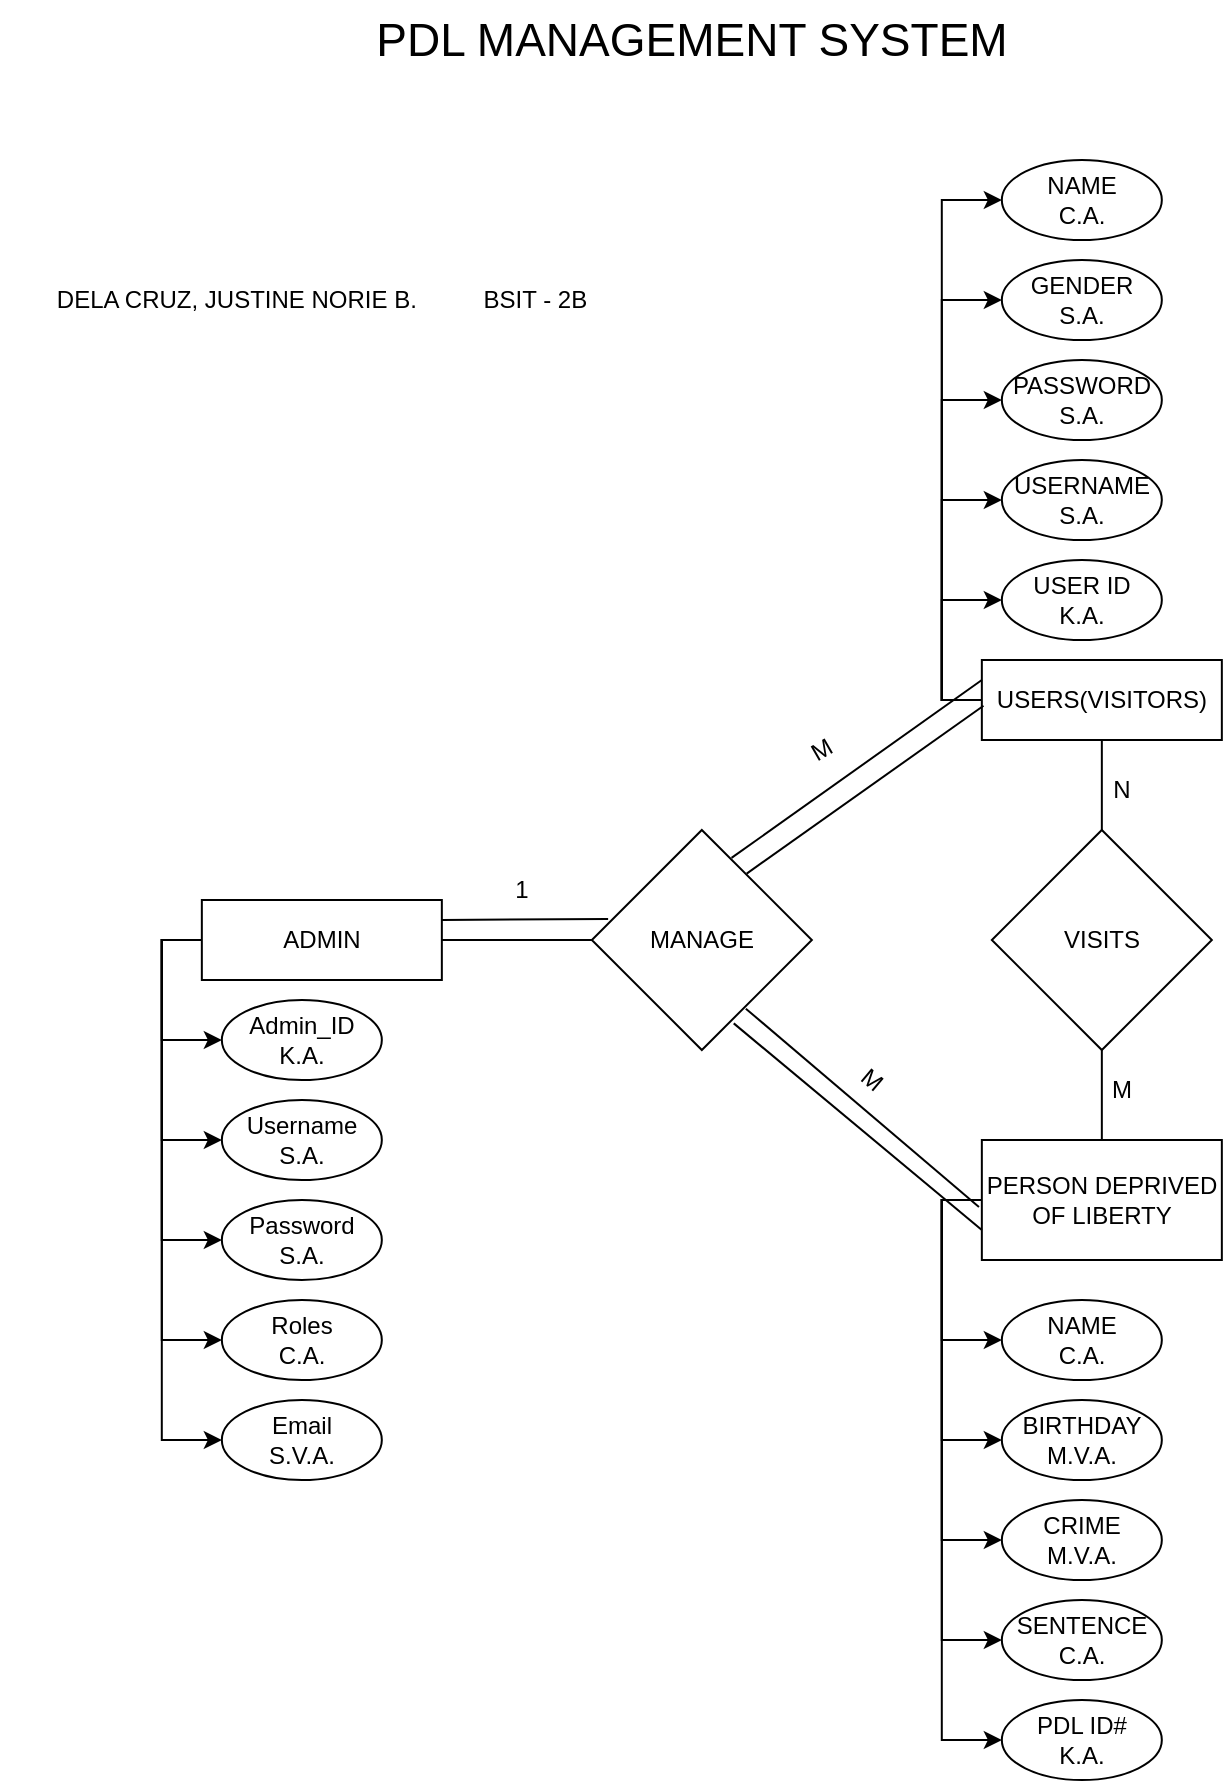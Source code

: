 <mxfile version="24.2.5" type="device">
  <diagram name="Page-1" id="X4rocvD3isw1gyk_n6eG">
    <mxGraphModel dx="1972" dy="1030" grid="1" gridSize="10" guides="1" tooltips="1" connect="1" arrows="1" fold="1" page="1" pageScale="1" pageWidth="850" pageHeight="1100" math="0" shadow="0">
      <root>
        <mxCell id="0" />
        <mxCell id="1" parent="0" />
        <mxCell id="WPvFwD9i1PkFsYHygqBO-31" style="edgeStyle=orthogonalEdgeStyle;rounded=0;orthogonalLoop=1;jettySize=auto;html=1;entryX=0;entryY=0.5;entryDx=0;entryDy=0;exitX=0;exitY=0.5;exitDx=0;exitDy=0;" edge="1" parent="1" source="WPvFwD9i1PkFsYHygqBO-1" target="WPvFwD9i1PkFsYHygqBO-24">
          <mxGeometry relative="1" as="geometry" />
        </mxCell>
        <mxCell id="WPvFwD9i1PkFsYHygqBO-32" style="edgeStyle=orthogonalEdgeStyle;rounded=0;orthogonalLoop=1;jettySize=auto;html=1;entryX=0;entryY=0.5;entryDx=0;entryDy=0;exitX=0;exitY=0.5;exitDx=0;exitDy=0;" edge="1" parent="1" source="WPvFwD9i1PkFsYHygqBO-1" target="WPvFwD9i1PkFsYHygqBO-25">
          <mxGeometry relative="1" as="geometry" />
        </mxCell>
        <mxCell id="WPvFwD9i1PkFsYHygqBO-34" style="edgeStyle=orthogonalEdgeStyle;rounded=0;orthogonalLoop=1;jettySize=auto;html=1;entryX=0;entryY=0.5;entryDx=0;entryDy=0;exitX=0;exitY=0.5;exitDx=0;exitDy=0;" edge="1" parent="1" source="WPvFwD9i1PkFsYHygqBO-1" target="WPvFwD9i1PkFsYHygqBO-26">
          <mxGeometry relative="1" as="geometry" />
        </mxCell>
        <mxCell id="WPvFwD9i1PkFsYHygqBO-36" style="edgeStyle=orthogonalEdgeStyle;rounded=0;orthogonalLoop=1;jettySize=auto;html=1;entryX=0;entryY=0.5;entryDx=0;entryDy=0;exitX=0;exitY=0.5;exitDx=0;exitDy=0;" edge="1" parent="1" source="WPvFwD9i1PkFsYHygqBO-1" target="WPvFwD9i1PkFsYHygqBO-29">
          <mxGeometry relative="1" as="geometry" />
        </mxCell>
        <mxCell id="WPvFwD9i1PkFsYHygqBO-37" style="edgeStyle=orthogonalEdgeStyle;rounded=0;orthogonalLoop=1;jettySize=auto;html=1;entryX=0;entryY=0.5;entryDx=0;entryDy=0;exitX=0;exitY=0.5;exitDx=0;exitDy=0;" edge="1" parent="1" source="WPvFwD9i1PkFsYHygqBO-1" target="WPvFwD9i1PkFsYHygqBO-30">
          <mxGeometry relative="1" as="geometry" />
        </mxCell>
        <mxCell id="WPvFwD9i1PkFsYHygqBO-1" value="ADMIN" style="rounded=0;whiteSpace=wrap;html=1;" vertex="1" parent="1">
          <mxGeometry x="179.92" y="480" width="120" height="40" as="geometry" />
        </mxCell>
        <mxCell id="WPvFwD9i1PkFsYHygqBO-2" value="MANAGE" style="rhombus;whiteSpace=wrap;html=1;" vertex="1" parent="1">
          <mxGeometry x="374.92" y="445" width="110" height="110" as="geometry" />
        </mxCell>
        <mxCell id="WPvFwD9i1PkFsYHygqBO-3" value="VISITS" style="rhombus;whiteSpace=wrap;html=1;" vertex="1" parent="1">
          <mxGeometry x="574.92" y="445" width="110" height="110" as="geometry" />
        </mxCell>
        <mxCell id="WPvFwD9i1PkFsYHygqBO-53" style="edgeStyle=orthogonalEdgeStyle;rounded=0;orthogonalLoop=1;jettySize=auto;html=1;entryX=0;entryY=0.5;entryDx=0;entryDy=0;exitX=0;exitY=0.5;exitDx=0;exitDy=0;" edge="1" parent="1" source="WPvFwD9i1PkFsYHygqBO-4" target="WPvFwD9i1PkFsYHygqBO-38">
          <mxGeometry relative="1" as="geometry" />
        </mxCell>
        <mxCell id="WPvFwD9i1PkFsYHygqBO-54" style="edgeStyle=orthogonalEdgeStyle;rounded=0;orthogonalLoop=1;jettySize=auto;html=1;entryX=0;entryY=0.5;entryDx=0;entryDy=0;exitX=0;exitY=0.5;exitDx=0;exitDy=0;" edge="1" parent="1" source="WPvFwD9i1PkFsYHygqBO-4" target="WPvFwD9i1PkFsYHygqBO-39">
          <mxGeometry relative="1" as="geometry" />
        </mxCell>
        <mxCell id="WPvFwD9i1PkFsYHygqBO-55" style="edgeStyle=orthogonalEdgeStyle;rounded=0;orthogonalLoop=1;jettySize=auto;html=1;entryX=0;entryY=0.5;entryDx=0;entryDy=0;exitX=0;exitY=0.5;exitDx=0;exitDy=0;" edge="1" parent="1" source="WPvFwD9i1PkFsYHygqBO-4" target="WPvFwD9i1PkFsYHygqBO-40">
          <mxGeometry relative="1" as="geometry" />
        </mxCell>
        <mxCell id="WPvFwD9i1PkFsYHygqBO-56" style="edgeStyle=orthogonalEdgeStyle;rounded=0;orthogonalLoop=1;jettySize=auto;html=1;entryX=0;entryY=0.5;entryDx=0;entryDy=0;exitX=0;exitY=0.5;exitDx=0;exitDy=0;" edge="1" parent="1" source="WPvFwD9i1PkFsYHygqBO-4" target="WPvFwD9i1PkFsYHygqBO-41">
          <mxGeometry relative="1" as="geometry" />
        </mxCell>
        <mxCell id="WPvFwD9i1PkFsYHygqBO-57" style="edgeStyle=orthogonalEdgeStyle;rounded=0;orthogonalLoop=1;jettySize=auto;html=1;entryX=0;entryY=0.5;entryDx=0;entryDy=0;exitX=0;exitY=0.5;exitDx=0;exitDy=0;" edge="1" parent="1" source="WPvFwD9i1PkFsYHygqBO-4" target="WPvFwD9i1PkFsYHygqBO-42">
          <mxGeometry relative="1" as="geometry">
            <mxPoint x="509.92" y="840" as="targetPoint" />
          </mxGeometry>
        </mxCell>
        <mxCell id="WPvFwD9i1PkFsYHygqBO-4" value="PERSON DEPRIVED OF LIBERTY" style="rounded=0;whiteSpace=wrap;html=1;" vertex="1" parent="1">
          <mxGeometry x="569.92" y="600" width="120" height="60" as="geometry" />
        </mxCell>
        <mxCell id="WPvFwD9i1PkFsYHygqBO-63" style="edgeStyle=orthogonalEdgeStyle;rounded=0;orthogonalLoop=1;jettySize=auto;html=1;entryX=0;entryY=0.5;entryDx=0;entryDy=0;exitX=0;exitY=0.5;exitDx=0;exitDy=0;" edge="1" parent="1" source="WPvFwD9i1PkFsYHygqBO-5" target="WPvFwD9i1PkFsYHygqBO-62">
          <mxGeometry relative="1" as="geometry" />
        </mxCell>
        <mxCell id="WPvFwD9i1PkFsYHygqBO-64" style="edgeStyle=orthogonalEdgeStyle;rounded=0;orthogonalLoop=1;jettySize=auto;html=1;entryX=0;entryY=0.5;entryDx=0;entryDy=0;exitX=0;exitY=0.5;exitDx=0;exitDy=0;" edge="1" parent="1" source="WPvFwD9i1PkFsYHygqBO-5" target="WPvFwD9i1PkFsYHygqBO-61">
          <mxGeometry relative="1" as="geometry" />
        </mxCell>
        <mxCell id="WPvFwD9i1PkFsYHygqBO-65" style="edgeStyle=orthogonalEdgeStyle;rounded=0;orthogonalLoop=1;jettySize=auto;html=1;entryX=0;entryY=0.5;entryDx=0;entryDy=0;exitX=0;exitY=0.5;exitDx=0;exitDy=0;" edge="1" parent="1" source="WPvFwD9i1PkFsYHygqBO-5" target="WPvFwD9i1PkFsYHygqBO-60">
          <mxGeometry relative="1" as="geometry" />
        </mxCell>
        <mxCell id="WPvFwD9i1PkFsYHygqBO-66" style="edgeStyle=orthogonalEdgeStyle;rounded=0;orthogonalLoop=1;jettySize=auto;html=1;entryX=0;entryY=0.5;entryDx=0;entryDy=0;exitX=0;exitY=0.5;exitDx=0;exitDy=0;" edge="1" parent="1" source="WPvFwD9i1PkFsYHygqBO-5" target="WPvFwD9i1PkFsYHygqBO-59">
          <mxGeometry relative="1" as="geometry">
            <mxPoint x="530" y="250.0" as="targetPoint" />
          </mxGeometry>
        </mxCell>
        <mxCell id="WPvFwD9i1PkFsYHygqBO-67" style="edgeStyle=orthogonalEdgeStyle;rounded=0;orthogonalLoop=1;jettySize=auto;html=1;entryX=0;entryY=0.5;entryDx=0;entryDy=0;exitX=0;exitY=0.5;exitDx=0;exitDy=0;" edge="1" parent="1" source="WPvFwD9i1PkFsYHygqBO-5" target="WPvFwD9i1PkFsYHygqBO-58">
          <mxGeometry relative="1" as="geometry" />
        </mxCell>
        <mxCell id="WPvFwD9i1PkFsYHygqBO-5" value="USERS(VISITORS)" style="rounded=0;whiteSpace=wrap;html=1;" vertex="1" parent="1">
          <mxGeometry x="569.92" y="360" width="120" height="40" as="geometry" />
        </mxCell>
        <mxCell id="WPvFwD9i1PkFsYHygqBO-6" value="" style="endArrow=none;html=1;rounded=0;entryX=0;entryY=0.5;entryDx=0;entryDy=0;exitX=1;exitY=0.5;exitDx=0;exitDy=0;" edge="1" parent="1" source="WPvFwD9i1PkFsYHygqBO-1" target="WPvFwD9i1PkFsYHygqBO-2">
          <mxGeometry width="50" height="50" relative="1" as="geometry">
            <mxPoint x="319.92" y="530" as="sourcePoint" />
            <mxPoint x="369.92" y="480" as="targetPoint" />
          </mxGeometry>
        </mxCell>
        <mxCell id="WPvFwD9i1PkFsYHygqBO-7" value="" style="endArrow=none;html=1;rounded=0;entryX=0.074;entryY=0.404;entryDx=0;entryDy=0;exitX=1;exitY=0.5;exitDx=0;exitDy=0;entryPerimeter=0;" edge="1" parent="1" target="WPvFwD9i1PkFsYHygqBO-2">
          <mxGeometry width="50" height="50" relative="1" as="geometry">
            <mxPoint x="299.92" y="490" as="sourcePoint" />
            <mxPoint x="374.92" y="490" as="targetPoint" />
          </mxGeometry>
        </mxCell>
        <mxCell id="WPvFwD9i1PkFsYHygqBO-8" value="" style="endArrow=none;html=1;rounded=0;entryX=0;entryY=0.25;entryDx=0;entryDy=0;exitX=0.635;exitY=0.127;exitDx=0;exitDy=0;exitPerimeter=0;" edge="1" parent="1" source="WPvFwD9i1PkFsYHygqBO-2" target="WPvFwD9i1PkFsYHygqBO-5">
          <mxGeometry width="50" height="50" relative="1" as="geometry">
            <mxPoint x="469.92" y="441" as="sourcePoint" />
            <mxPoint x="552.92" y="440" as="targetPoint" />
          </mxGeometry>
        </mxCell>
        <mxCell id="WPvFwD9i1PkFsYHygqBO-9" value="" style="endArrow=none;html=1;rounded=0;entryX=0.007;entryY=0.572;entryDx=0;entryDy=0;exitX=0.704;exitY=0.198;exitDx=0;exitDy=0;exitPerimeter=0;entryPerimeter=0;" edge="1" parent="1" source="WPvFwD9i1PkFsYHygqBO-2" target="WPvFwD9i1PkFsYHygqBO-5">
          <mxGeometry width="50" height="50" relative="1" as="geometry">
            <mxPoint x="449.92" y="469" as="sourcePoint" />
            <mxPoint x="574.92" y="380" as="targetPoint" />
          </mxGeometry>
        </mxCell>
        <mxCell id="WPvFwD9i1PkFsYHygqBO-10" value="" style="endArrow=none;html=1;rounded=0;entryX=0;entryY=0.75;entryDx=0;entryDy=0;exitX=0.645;exitY=0.879;exitDx=0;exitDy=0;exitPerimeter=0;" edge="1" parent="1" source="WPvFwD9i1PkFsYHygqBO-2" target="WPvFwD9i1PkFsYHygqBO-4">
          <mxGeometry width="50" height="50" relative="1" as="geometry">
            <mxPoint x="450.92" y="639" as="sourcePoint" />
            <mxPoint x="569.92" y="555" as="targetPoint" />
          </mxGeometry>
        </mxCell>
        <mxCell id="WPvFwD9i1PkFsYHygqBO-11" value="" style="endArrow=none;html=1;rounded=0;entryX=-0.012;entryY=0.558;entryDx=0;entryDy=0;exitX=0.7;exitY=0.812;exitDx=0;exitDy=0;exitPerimeter=0;entryPerimeter=0;" edge="1" parent="1" source="WPvFwD9i1PkFsYHygqBO-2" target="WPvFwD9i1PkFsYHygqBO-4">
          <mxGeometry width="50" height="50" relative="1" as="geometry">
            <mxPoint x="451.42" y="537.5" as="sourcePoint" />
            <mxPoint x="563.92" y="633" as="targetPoint" />
          </mxGeometry>
        </mxCell>
        <mxCell id="WPvFwD9i1PkFsYHygqBO-13" value="" style="endArrow=none;html=1;rounded=0;entryX=0.5;entryY=1;entryDx=0;entryDy=0;exitX=0.5;exitY=0;exitDx=0;exitDy=0;" edge="1" parent="1" source="WPvFwD9i1PkFsYHygqBO-3" target="WPvFwD9i1PkFsYHygqBO-5">
          <mxGeometry width="50" height="50" relative="1" as="geometry">
            <mxPoint x="499.92" y="504" as="sourcePoint" />
            <mxPoint x="618.92" y="420" as="targetPoint" />
          </mxGeometry>
        </mxCell>
        <mxCell id="WPvFwD9i1PkFsYHygqBO-14" value="" style="endArrow=none;html=1;rounded=0;entryX=0.5;entryY=1;entryDx=0;entryDy=0;" edge="1" parent="1" target="WPvFwD9i1PkFsYHygqBO-3">
          <mxGeometry width="50" height="50" relative="1" as="geometry">
            <mxPoint x="629.92" y="600" as="sourcePoint" />
            <mxPoint x="629.67" y="555" as="targetPoint" />
          </mxGeometry>
        </mxCell>
        <mxCell id="WPvFwD9i1PkFsYHygqBO-15" value="1" style="text;html=1;align=center;verticalAlign=middle;whiteSpace=wrap;rounded=0;" vertex="1" parent="1">
          <mxGeometry x="309.92" y="460" width="60" height="30" as="geometry" />
        </mxCell>
        <mxCell id="WPvFwD9i1PkFsYHygqBO-19" value="M" style="text;html=1;align=center;verticalAlign=middle;whiteSpace=wrap;rounded=0;rotation=-30;" vertex="1" parent="1">
          <mxGeometry x="459.92" y="390" width="60" height="30" as="geometry" />
        </mxCell>
        <mxCell id="WPvFwD9i1PkFsYHygqBO-20" value="M" style="text;html=1;align=center;verticalAlign=middle;whiteSpace=wrap;rounded=0;rotation=40;" vertex="1" parent="1">
          <mxGeometry x="484.92" y="555" width="60" height="30" as="geometry" />
        </mxCell>
        <mxCell id="WPvFwD9i1PkFsYHygqBO-22" value="N" style="text;html=1;align=center;verticalAlign=middle;whiteSpace=wrap;rounded=0;rotation=0;" vertex="1" parent="1">
          <mxGeometry x="609.92" y="410" width="60" height="30" as="geometry" />
        </mxCell>
        <mxCell id="WPvFwD9i1PkFsYHygqBO-23" value="M" style="text;html=1;align=center;verticalAlign=middle;whiteSpace=wrap;rounded=0;rotation=0;" vertex="1" parent="1">
          <mxGeometry x="609.92" y="560" width="60" height="30" as="geometry" />
        </mxCell>
        <mxCell id="WPvFwD9i1PkFsYHygqBO-24" value="&lt;div&gt;Admin_ID&lt;/div&gt;&lt;div&gt;K.A.&lt;/div&gt;" style="ellipse;whiteSpace=wrap;html=1;" vertex="1" parent="1">
          <mxGeometry x="189.92" y="530" width="80" height="40" as="geometry" />
        </mxCell>
        <mxCell id="WPvFwD9i1PkFsYHygqBO-25" value="Username&lt;div&gt;S.A.&lt;/div&gt;" style="ellipse;whiteSpace=wrap;html=1;" vertex="1" parent="1">
          <mxGeometry x="189.92" y="580" width="80" height="40" as="geometry" />
        </mxCell>
        <mxCell id="WPvFwD9i1PkFsYHygqBO-26" value="Password&lt;div&gt;S.A.&lt;/div&gt;" style="ellipse;whiteSpace=wrap;html=1;" vertex="1" parent="1">
          <mxGeometry x="189.92" y="630" width="80" height="40" as="geometry" />
        </mxCell>
        <mxCell id="WPvFwD9i1PkFsYHygqBO-29" value="Roles&lt;div&gt;C.A.&lt;/div&gt;" style="ellipse;whiteSpace=wrap;html=1;" vertex="1" parent="1">
          <mxGeometry x="189.92" y="680" width="80" height="40" as="geometry" />
        </mxCell>
        <mxCell id="WPvFwD9i1PkFsYHygqBO-30" value="Email&lt;div&gt;S.V.A.&lt;/div&gt;" style="ellipse;whiteSpace=wrap;html=1;" vertex="1" parent="1">
          <mxGeometry x="189.92" y="730" width="80" height="40" as="geometry" />
        </mxCell>
        <mxCell id="WPvFwD9i1PkFsYHygqBO-38" value="NAME&lt;div&gt;C.A.&lt;/div&gt;" style="ellipse;whiteSpace=wrap;html=1;" vertex="1" parent="1">
          <mxGeometry x="579.92" y="680" width="80" height="40" as="geometry" />
        </mxCell>
        <mxCell id="WPvFwD9i1PkFsYHygqBO-39" value="BIRTHDAY&lt;div&gt;M.V.A.&lt;/div&gt;" style="ellipse;whiteSpace=wrap;html=1;" vertex="1" parent="1">
          <mxGeometry x="579.92" y="730" width="80" height="40" as="geometry" />
        </mxCell>
        <mxCell id="WPvFwD9i1PkFsYHygqBO-40" value="CRIME&lt;div&gt;M.V.A.&lt;/div&gt;" style="ellipse;whiteSpace=wrap;html=1;" vertex="1" parent="1">
          <mxGeometry x="579.92" y="780" width="80" height="40" as="geometry" />
        </mxCell>
        <mxCell id="WPvFwD9i1PkFsYHygqBO-41" value="SENTENCE&lt;div&gt;C.A.&lt;/div&gt;" style="ellipse;whiteSpace=wrap;html=1;" vertex="1" parent="1">
          <mxGeometry x="579.92" y="830" width="80" height="40" as="geometry" />
        </mxCell>
        <mxCell id="WPvFwD9i1PkFsYHygqBO-42" value="PDL ID#&lt;div&gt;K.A.&lt;/div&gt;" style="ellipse;whiteSpace=wrap;html=1;" vertex="1" parent="1">
          <mxGeometry x="579.92" y="880" width="80" height="40" as="geometry" />
        </mxCell>
        <mxCell id="WPvFwD9i1PkFsYHygqBO-58" value="NAME&lt;div&gt;C.A.&lt;/div&gt;" style="ellipse;whiteSpace=wrap;html=1;" vertex="1" parent="1">
          <mxGeometry x="579.92" y="110" width="80" height="40" as="geometry" />
        </mxCell>
        <mxCell id="WPvFwD9i1PkFsYHygqBO-59" value="GENDER&lt;div&gt;S.A.&lt;/div&gt;" style="ellipse;whiteSpace=wrap;html=1;" vertex="1" parent="1">
          <mxGeometry x="579.92" y="160" width="80" height="40" as="geometry" />
        </mxCell>
        <mxCell id="WPvFwD9i1PkFsYHygqBO-60" value="PASSWORD&lt;div&gt;S.A.&lt;/div&gt;" style="ellipse;whiteSpace=wrap;html=1;" vertex="1" parent="1">
          <mxGeometry x="579.92" y="210" width="80" height="40" as="geometry" />
        </mxCell>
        <mxCell id="WPvFwD9i1PkFsYHygqBO-61" value="USERNAME&lt;div&gt;S.A.&lt;/div&gt;" style="ellipse;whiteSpace=wrap;html=1;" vertex="1" parent="1">
          <mxGeometry x="579.92" y="260" width="80" height="40" as="geometry" />
        </mxCell>
        <mxCell id="WPvFwD9i1PkFsYHygqBO-62" value="USER ID&lt;div&gt;K.A.&lt;/div&gt;" style="ellipse;whiteSpace=wrap;html=1;" vertex="1" parent="1">
          <mxGeometry x="579.92" y="310" width="80" height="40" as="geometry" />
        </mxCell>
        <mxCell id="WPvFwD9i1PkFsYHygqBO-68" value="DELA CRUZ, JUSTINE NORIE B.&lt;span style=&quot;white-space: pre;&quot;&gt;&#x9;&lt;/span&gt;&lt;span style=&quot;white-space: pre;&quot;&gt;&#x9;&lt;/span&gt;BSIT - 2B" style="text;html=1;align=center;verticalAlign=middle;whiteSpace=wrap;rounded=0;" vertex="1" parent="1">
          <mxGeometry x="79.92" y="160" width="320" height="40" as="geometry" />
        </mxCell>
        <mxCell id="WPvFwD9i1PkFsYHygqBO-69" value="PDL MANAGEMENT SYSTEM" style="text;html=1;align=center;verticalAlign=middle;whiteSpace=wrap;rounded=0;fontSize=23;" vertex="1" parent="1">
          <mxGeometry x="265" y="30" width="320" height="40" as="geometry" />
        </mxCell>
      </root>
    </mxGraphModel>
  </diagram>
</mxfile>
